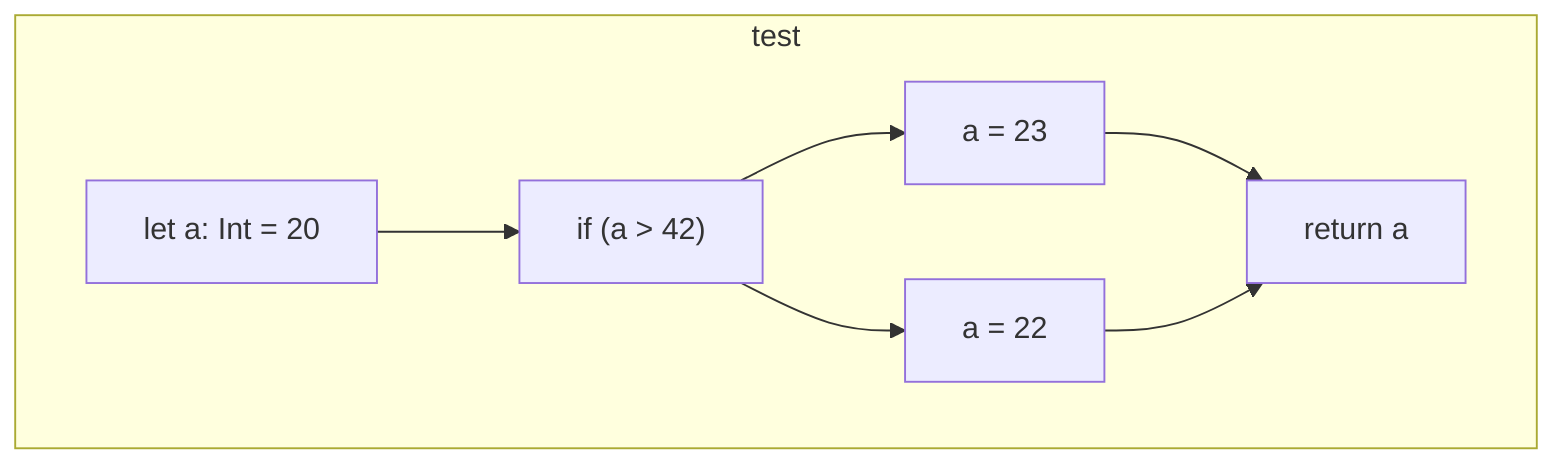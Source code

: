 graph TD
subgraph test
    test_141["let a: Int = 20"]
    test_142["if (a &gt; 42)"]
    test_144["a = 23"]
    test_146["a = 22"]
    test_148["return a"]:::exitNode
    test_141 --> test_142
    test_142 --> test_144
    test_142 --> test_146
    test_144 --> test_148
    test_146 --> test_148
end